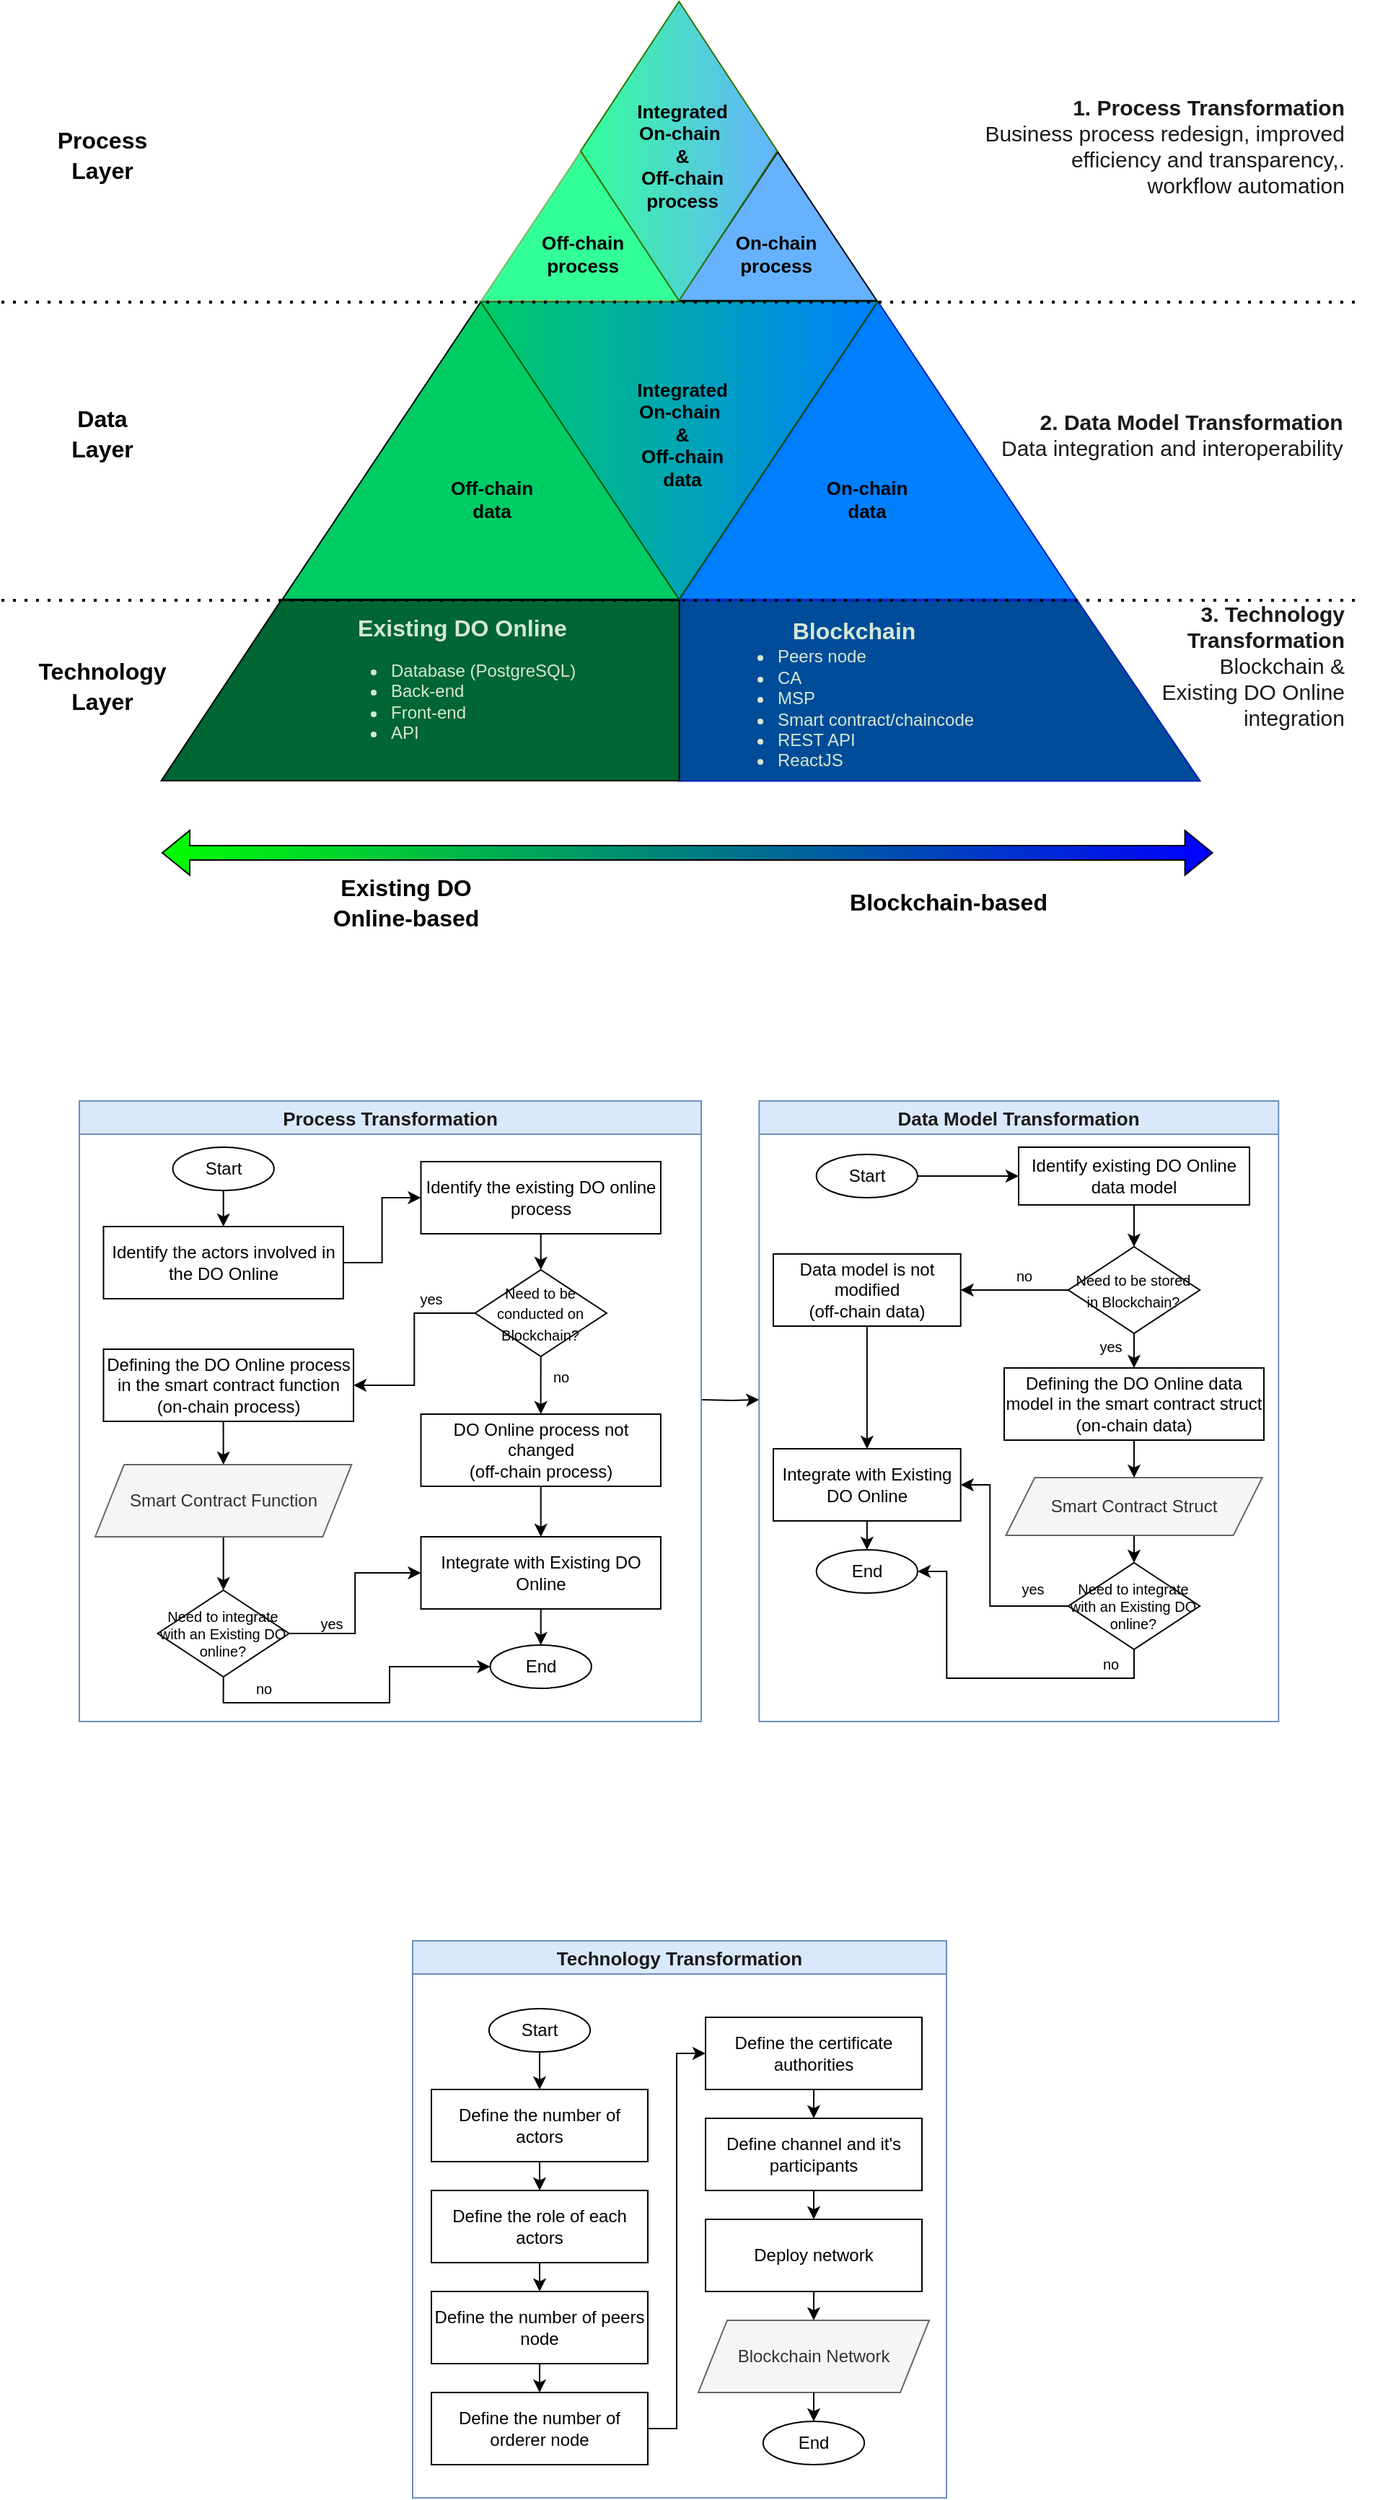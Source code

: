 <mxfile version="21.6.1" type="github">
  <diagram name="Page-1" id="T2A-GawpZ_qJLsvUHE60">
    <mxGraphModel dx="2350" dy="1990" grid="1" gridSize="10" guides="1" tooltips="1" connect="1" arrows="1" fold="1" page="1" pageScale="1" pageWidth="850" pageHeight="1100" math="0" shadow="0">
      <root>
        <mxCell id="0" />
        <mxCell id="1" parent="0" />
        <mxCell id="yezaKidyv2OO5n8ayiB5-225" style="edgeStyle=orthogonalEdgeStyle;rounded=0;orthogonalLoop=1;jettySize=auto;html=1;exitX=1;exitY=0.5;exitDx=0;exitDy=0;entryX=0;entryY=0.5;entryDx=0;entryDy=0;" parent="1" edge="1">
          <mxGeometry relative="1" as="geometry">
            <mxPoint x="440" y="349" as="sourcePoint" />
            <mxPoint x="480.16" y="349" as="targetPoint" />
          </mxGeometry>
        </mxCell>
        <mxCell id="yezaKidyv2OO5n8ayiB5-102" value="&lt;b style=&quot;border-color: var(--border-color); color: rgb(26, 26, 26); text-align: right;&quot;&gt;&lt;font style=&quot;font-size: 13px;&quot;&gt;Process Transformation&lt;/font&gt;&lt;/b&gt;" style="swimlane;whiteSpace=wrap;html=1;fillColor=#dae8fc;strokeColor=#6c8ebf;" parent="1" vertex="1">
          <mxGeometry x="9" y="142" width="431" height="430" as="geometry">
            <mxRectangle x="50" y="200" width="230" height="30" as="alternateBounds" />
          </mxGeometry>
        </mxCell>
        <mxCell id="yezaKidyv2OO5n8ayiB5-156" value="Defining the DO Online process in the smart contract function&lt;br&gt;(on-chain process)" style="rounded=0;whiteSpace=wrap;html=1;labelBorderColor=none;" parent="yezaKidyv2OO5n8ayiB5-102" vertex="1">
          <mxGeometry x="16.73" y="172" width="173.27" height="50" as="geometry" />
        </mxCell>
        <mxCell id="FigCAO-AqFFWCJ8DLBKD-21" style="edgeStyle=orthogonalEdgeStyle;rounded=0;orthogonalLoop=1;jettySize=auto;html=1;exitX=0.5;exitY=1;exitDx=0;exitDy=0;entryX=0.5;entryY=0;entryDx=0;entryDy=0;" parent="yezaKidyv2OO5n8ayiB5-102" source="yezaKidyv2OO5n8ayiB5-158" target="FigCAO-AqFFWCJ8DLBKD-6" edge="1">
          <mxGeometry relative="1" as="geometry" />
        </mxCell>
        <mxCell id="yezaKidyv2OO5n8ayiB5-158" value="&lt;div&gt;Smart Contract Function&lt;/div&gt;" style="shape=parallelogram;perimeter=parallelogramPerimeter;whiteSpace=wrap;html=1;fixedSize=1;fillColor=#f5f5f5;fontColor=#333333;strokeColor=#666666;" parent="yezaKidyv2OO5n8ayiB5-102" vertex="1">
          <mxGeometry x="11.0" y="252" width="177.69" height="50" as="geometry" />
        </mxCell>
        <mxCell id="yezaKidyv2OO5n8ayiB5-159" style="edgeStyle=orthogonalEdgeStyle;rounded=0;orthogonalLoop=1;jettySize=auto;html=1;exitX=0.5;exitY=1;exitDx=0;exitDy=0;entryX=0.5;entryY=0;entryDx=0;entryDy=0;" parent="yezaKidyv2OO5n8ayiB5-102" source="yezaKidyv2OO5n8ayiB5-156" target="yezaKidyv2OO5n8ayiB5-158" edge="1">
          <mxGeometry relative="1" as="geometry" />
        </mxCell>
        <mxCell id="FigCAO-AqFFWCJ8DLBKD-2" style="edgeStyle=orthogonalEdgeStyle;rounded=0;orthogonalLoop=1;jettySize=auto;html=1;exitX=1;exitY=0.5;exitDx=0;exitDy=0;entryX=0;entryY=0.5;entryDx=0;entryDy=0;" parent="yezaKidyv2OO5n8ayiB5-102" source="yezaKidyv2OO5n8ayiB5-161" target="yezaKidyv2OO5n8ayiB5-162" edge="1">
          <mxGeometry relative="1" as="geometry" />
        </mxCell>
        <mxCell id="yezaKidyv2OO5n8ayiB5-161" value="Identify the actors involved in the DO Online" style="rounded=0;whiteSpace=wrap;html=1;labelBorderColor=none;" parent="yezaKidyv2OO5n8ayiB5-102" vertex="1">
          <mxGeometry x="16.73" y="87" width="166.22" height="50" as="geometry" />
        </mxCell>
        <mxCell id="FigCAO-AqFFWCJ8DLBKD-3" style="edgeStyle=orthogonalEdgeStyle;rounded=0;orthogonalLoop=1;jettySize=auto;html=1;exitX=0.5;exitY=1;exitDx=0;exitDy=0;entryX=0.5;entryY=0;entryDx=0;entryDy=0;" parent="yezaKidyv2OO5n8ayiB5-102" target="FigCAO-AqFFWCJ8DLBKD-1" edge="1">
          <mxGeometry relative="1" as="geometry">
            <mxPoint x="319.85" y="87" as="sourcePoint" />
          </mxGeometry>
        </mxCell>
        <mxCell id="yezaKidyv2OO5n8ayiB5-162" value="Identify the existing DO online process" style="rounded=0;whiteSpace=wrap;html=1;labelBorderColor=none;" parent="yezaKidyv2OO5n8ayiB5-102" vertex="1">
          <mxGeometry x="236.74" y="42" width="166.22" height="50" as="geometry" />
        </mxCell>
        <mxCell id="FigCAO-AqFFWCJ8DLBKD-4" style="edgeStyle=orthogonalEdgeStyle;rounded=0;orthogonalLoop=1;jettySize=auto;html=1;exitX=0;exitY=0.5;exitDx=0;exitDy=0;" parent="yezaKidyv2OO5n8ayiB5-102" source="FigCAO-AqFFWCJ8DLBKD-1" target="yezaKidyv2OO5n8ayiB5-156" edge="1">
          <mxGeometry relative="1" as="geometry" />
        </mxCell>
        <mxCell id="FigCAO-AqFFWCJ8DLBKD-7" style="edgeStyle=orthogonalEdgeStyle;rounded=0;orthogonalLoop=1;jettySize=auto;html=1;exitX=0.5;exitY=1;exitDx=0;exitDy=0;entryX=0.5;entryY=0;entryDx=0;entryDy=0;" parent="yezaKidyv2OO5n8ayiB5-102" source="FigCAO-AqFFWCJ8DLBKD-1" target="FigCAO-AqFFWCJ8DLBKD-5" edge="1">
          <mxGeometry relative="1" as="geometry" />
        </mxCell>
        <mxCell id="FigCAO-AqFFWCJ8DLBKD-1" value="&lt;font size=&quot;1&quot;&gt;Need to be conducted on Blockchain?&lt;/font&gt;" style="rhombus;whiteSpace=wrap;html=1;" parent="yezaKidyv2OO5n8ayiB5-102" vertex="1">
          <mxGeometry x="274.27" y="117" width="91.16" height="60" as="geometry" />
        </mxCell>
        <mxCell id="FigCAO-AqFFWCJ8DLBKD-23" style="edgeStyle=orthogonalEdgeStyle;rounded=0;orthogonalLoop=1;jettySize=auto;html=1;exitX=0.5;exitY=1;exitDx=0;exitDy=0;entryX=0.5;entryY=0;entryDx=0;entryDy=0;" parent="yezaKidyv2OO5n8ayiB5-102" source="FigCAO-AqFFWCJ8DLBKD-5" target="FigCAO-AqFFWCJ8DLBKD-18" edge="1">
          <mxGeometry relative="1" as="geometry" />
        </mxCell>
        <mxCell id="FigCAO-AqFFWCJ8DLBKD-5" value="DO Online process not changed&lt;br&gt;(off-chain process)" style="rounded=0;whiteSpace=wrap;html=1;labelBorderColor=none;" parent="yezaKidyv2OO5n8ayiB5-102" vertex="1">
          <mxGeometry x="236.74" y="217" width="166.22" height="50" as="geometry" />
        </mxCell>
        <mxCell id="FigCAO-AqFFWCJ8DLBKD-25" style="edgeStyle=orthogonalEdgeStyle;rounded=0;orthogonalLoop=1;jettySize=auto;html=1;exitX=1;exitY=0.5;exitDx=0;exitDy=0;entryX=0;entryY=0.5;entryDx=0;entryDy=0;" parent="yezaKidyv2OO5n8ayiB5-102" source="FigCAO-AqFFWCJ8DLBKD-6" target="FigCAO-AqFFWCJ8DLBKD-18" edge="1">
          <mxGeometry relative="1" as="geometry" />
        </mxCell>
        <mxCell id="FigCAO-AqFFWCJ8DLBKD-27" style="edgeStyle=orthogonalEdgeStyle;rounded=0;orthogonalLoop=1;jettySize=auto;html=1;exitX=0.5;exitY=1;exitDx=0;exitDy=0;entryX=0;entryY=0.5;entryDx=0;entryDy=0;" parent="yezaKidyv2OO5n8ayiB5-102" source="FigCAO-AqFFWCJ8DLBKD-6" target="FigCAO-AqFFWCJ8DLBKD-22" edge="1">
          <mxGeometry relative="1" as="geometry">
            <Array as="points">
              <mxPoint x="100" y="417" />
              <mxPoint x="215" y="417" />
              <mxPoint x="215" y="392" />
            </Array>
          </mxGeometry>
        </mxCell>
        <mxCell id="FigCAO-AqFFWCJ8DLBKD-6" value="&lt;font style=&quot;font-size: 10px;&quot;&gt;Need to integrate with an Existing DO online?&lt;/font&gt;" style="rhombus;whiteSpace=wrap;html=1;fontSize=10;" parent="yezaKidyv2OO5n8ayiB5-102" vertex="1">
          <mxGeometry x="54.26" y="339" width="91.16" height="60" as="geometry" />
        </mxCell>
        <mxCell id="FigCAO-AqFFWCJ8DLBKD-16" value="yes" style="text;html=1;strokeColor=none;fillColor=none;align=center;verticalAlign=middle;whiteSpace=wrap;rounded=0;fontSize=10;" parent="yezaKidyv2OO5n8ayiB5-102" vertex="1">
          <mxGeometry x="214.27" y="122" width="60" height="30" as="geometry" />
        </mxCell>
        <mxCell id="FigCAO-AqFFWCJ8DLBKD-17" value="no" style="text;html=1;strokeColor=none;fillColor=none;align=center;verticalAlign=middle;whiteSpace=wrap;rounded=0;fontSize=10;" parent="yezaKidyv2OO5n8ayiB5-102" vertex="1">
          <mxGeometry x="304.43" y="176" width="60" height="30" as="geometry" />
        </mxCell>
        <mxCell id="FigCAO-AqFFWCJ8DLBKD-24" style="edgeStyle=orthogonalEdgeStyle;rounded=0;orthogonalLoop=1;jettySize=auto;html=1;exitX=0.5;exitY=1;exitDx=0;exitDy=0;entryX=0.5;entryY=0;entryDx=0;entryDy=0;" parent="yezaKidyv2OO5n8ayiB5-102" source="FigCAO-AqFFWCJ8DLBKD-18" target="FigCAO-AqFFWCJ8DLBKD-22" edge="1">
          <mxGeometry relative="1" as="geometry" />
        </mxCell>
        <mxCell id="FigCAO-AqFFWCJ8DLBKD-18" value="Integrate with Existing DO Online" style="rounded=0;whiteSpace=wrap;html=1;labelBorderColor=none;" parent="yezaKidyv2OO5n8ayiB5-102" vertex="1">
          <mxGeometry x="236.74" y="302" width="166.22" height="50" as="geometry" />
        </mxCell>
        <mxCell id="FigCAO-AqFFWCJ8DLBKD-20" style="edgeStyle=orthogonalEdgeStyle;rounded=0;orthogonalLoop=1;jettySize=auto;html=1;exitX=0.5;exitY=1;exitDx=0;exitDy=0;entryX=0.5;entryY=0;entryDx=0;entryDy=0;" parent="yezaKidyv2OO5n8ayiB5-102" source="FigCAO-AqFFWCJ8DLBKD-19" target="yezaKidyv2OO5n8ayiB5-161" edge="1">
          <mxGeometry relative="1" as="geometry" />
        </mxCell>
        <mxCell id="FigCAO-AqFFWCJ8DLBKD-19" value="Start" style="ellipse;whiteSpace=wrap;html=1;" parent="yezaKidyv2OO5n8ayiB5-102" vertex="1">
          <mxGeometry x="64.76" y="32" width="70.16" height="30" as="geometry" />
        </mxCell>
        <mxCell id="FigCAO-AqFFWCJ8DLBKD-22" value="End" style="ellipse;whiteSpace=wrap;html=1;" parent="yezaKidyv2OO5n8ayiB5-102" vertex="1">
          <mxGeometry x="284.77" y="377" width="70.16" height="30" as="geometry" />
        </mxCell>
        <mxCell id="FigCAO-AqFFWCJ8DLBKD-26" value="yes" style="text;html=1;strokeColor=none;fillColor=none;align=center;verticalAlign=middle;whiteSpace=wrap;rounded=0;fontSize=10;" parent="yezaKidyv2OO5n8ayiB5-102" vertex="1">
          <mxGeometry x="145.42" y="347" width="60" height="30" as="geometry" />
        </mxCell>
        <mxCell id="FigCAO-AqFFWCJ8DLBKD-29" value="no" style="text;html=1;strokeColor=none;fillColor=none;align=center;verticalAlign=middle;whiteSpace=wrap;rounded=0;fontSize=10;" parent="yezaKidyv2OO5n8ayiB5-102" vertex="1">
          <mxGeometry x="97.92" y="392" width="60" height="30" as="geometry" />
        </mxCell>
        <mxCell id="yezaKidyv2OO5n8ayiB5-183" value="&lt;b style=&quot;border-color: var(--border-color); color: rgb(26, 26, 26); text-align: right;&quot;&gt;&lt;font style=&quot;font-size: 13px;&quot;&gt;Data Model Transformation&lt;/font&gt;&lt;/b&gt;" style="swimlane;whiteSpace=wrap;html=1;fillColor=#dae8fc;strokeColor=#6c8ebf;" parent="1" vertex="1">
          <mxGeometry x="480.16" y="142" width="360.0" height="430" as="geometry" />
        </mxCell>
        <mxCell id="FigCAO-AqFFWCJ8DLBKD-39" style="edgeStyle=orthogonalEdgeStyle;rounded=0;orthogonalLoop=1;jettySize=auto;html=1;exitX=0.5;exitY=1;exitDx=0;exitDy=0;entryX=0.5;entryY=0;entryDx=0;entryDy=0;" parent="yezaKidyv2OO5n8ayiB5-183" source="yezaKidyv2OO5n8ayiB5-185" target="FigCAO-AqFFWCJ8DLBKD-32" edge="1">
          <mxGeometry relative="1" as="geometry" />
        </mxCell>
        <mxCell id="yezaKidyv2OO5n8ayiB5-185" value="Identify existing DO Online data model" style="rounded=0;whiteSpace=wrap;html=1;labelBorderColor=none;" parent="yezaKidyv2OO5n8ayiB5-183" vertex="1">
          <mxGeometry x="179.84" y="32" width="160" height="40" as="geometry" />
        </mxCell>
        <mxCell id="FigCAO-AqFFWCJ8DLBKD-51" style="edgeStyle=orthogonalEdgeStyle;rounded=0;orthogonalLoop=1;jettySize=auto;html=1;exitX=1;exitY=0.5;exitDx=0;exitDy=0;entryX=0;entryY=0.5;entryDx=0;entryDy=0;" parent="yezaKidyv2OO5n8ayiB5-183" source="FigCAO-AqFFWCJ8DLBKD-31" target="yezaKidyv2OO5n8ayiB5-185" edge="1">
          <mxGeometry relative="1" as="geometry" />
        </mxCell>
        <mxCell id="FigCAO-AqFFWCJ8DLBKD-31" value="Start" style="ellipse;whiteSpace=wrap;html=1;" parent="yezaKidyv2OO5n8ayiB5-183" vertex="1">
          <mxGeometry x="39.68" y="37" width="70.16" height="30" as="geometry" />
        </mxCell>
        <mxCell id="FigCAO-AqFFWCJ8DLBKD-40" style="edgeStyle=orthogonalEdgeStyle;rounded=0;orthogonalLoop=1;jettySize=auto;html=1;exitX=0.5;exitY=1;exitDx=0;exitDy=0;entryX=0.5;entryY=0;entryDx=0;entryDy=0;" parent="yezaKidyv2OO5n8ayiB5-183" source="FigCAO-AqFFWCJ8DLBKD-32" target="FigCAO-AqFFWCJ8DLBKD-36" edge="1">
          <mxGeometry relative="1" as="geometry" />
        </mxCell>
        <mxCell id="FigCAO-AqFFWCJ8DLBKD-52" style="edgeStyle=orthogonalEdgeStyle;rounded=0;orthogonalLoop=1;jettySize=auto;html=1;exitX=0;exitY=0.5;exitDx=0;exitDy=0;entryX=1;entryY=0.5;entryDx=0;entryDy=0;" parent="yezaKidyv2OO5n8ayiB5-183" source="FigCAO-AqFFWCJ8DLBKD-32" target="FigCAO-AqFFWCJ8DLBKD-44" edge="1">
          <mxGeometry relative="1" as="geometry" />
        </mxCell>
        <mxCell id="FigCAO-AqFFWCJ8DLBKD-32" value="&lt;font size=&quot;1&quot;&gt;Need to be stored in Blockchain?&lt;/font&gt;" style="rhombus;whiteSpace=wrap;html=1;" parent="yezaKidyv2OO5n8ayiB5-183" vertex="1">
          <mxGeometry x="214.26" y="101" width="91.16" height="60" as="geometry" />
        </mxCell>
        <mxCell id="FigCAO-AqFFWCJ8DLBKD-49" style="edgeStyle=orthogonalEdgeStyle;rounded=0;orthogonalLoop=1;jettySize=auto;html=1;exitX=0.5;exitY=1;exitDx=0;exitDy=0;entryX=0.5;entryY=0;entryDx=0;entryDy=0;" parent="yezaKidyv2OO5n8ayiB5-183" source="FigCAO-AqFFWCJ8DLBKD-36" target="FigCAO-AqFFWCJ8DLBKD-37" edge="1">
          <mxGeometry relative="1" as="geometry" />
        </mxCell>
        <mxCell id="FigCAO-AqFFWCJ8DLBKD-36" value="Defining the DO Online data model in the smart contract struct&lt;br&gt;(on-chain data)" style="rounded=0;whiteSpace=wrap;html=1;labelBorderColor=none;" parent="yezaKidyv2OO5n8ayiB5-183" vertex="1">
          <mxGeometry x="169.84" y="185" width="180" height="50" as="geometry" />
        </mxCell>
        <mxCell id="FigCAO-AqFFWCJ8DLBKD-50" style="edgeStyle=orthogonalEdgeStyle;rounded=0;orthogonalLoop=1;jettySize=auto;html=1;exitX=0.5;exitY=1;exitDx=0;exitDy=0;entryX=0.5;entryY=0;entryDx=0;entryDy=0;" parent="yezaKidyv2OO5n8ayiB5-183" source="FigCAO-AqFFWCJ8DLBKD-37" target="FigCAO-AqFFWCJ8DLBKD-43" edge="1">
          <mxGeometry relative="1" as="geometry" />
        </mxCell>
        <mxCell id="FigCAO-AqFFWCJ8DLBKD-37" value="&lt;div&gt;Smart Contract Struct&lt;/div&gt;" style="shape=parallelogram;perimeter=parallelogramPerimeter;whiteSpace=wrap;html=1;fixedSize=1;fillColor=#f5f5f5;fontColor=#333333;strokeColor=#666666;" parent="yezaKidyv2OO5n8ayiB5-183" vertex="1">
          <mxGeometry x="171" y="261" width="177.69" height="40" as="geometry" />
        </mxCell>
        <mxCell id="FigCAO-AqFFWCJ8DLBKD-53" style="edgeStyle=orthogonalEdgeStyle;rounded=0;orthogonalLoop=1;jettySize=auto;html=1;exitX=0;exitY=0.5;exitDx=0;exitDy=0;entryX=1;entryY=0.5;entryDx=0;entryDy=0;" parent="yezaKidyv2OO5n8ayiB5-183" source="FigCAO-AqFFWCJ8DLBKD-43" target="FigCAO-AqFFWCJ8DLBKD-45" edge="1">
          <mxGeometry relative="1" as="geometry">
            <Array as="points">
              <mxPoint x="160" y="350" />
              <mxPoint x="160" y="266" />
            </Array>
          </mxGeometry>
        </mxCell>
        <mxCell id="FigCAO-AqFFWCJ8DLBKD-54" style="edgeStyle=orthogonalEdgeStyle;rounded=0;orthogonalLoop=1;jettySize=auto;html=1;exitX=0.5;exitY=1;exitDx=0;exitDy=0;entryX=1;entryY=0.5;entryDx=0;entryDy=0;" parent="yezaKidyv2OO5n8ayiB5-183" source="FigCAO-AqFFWCJ8DLBKD-43" target="FigCAO-AqFFWCJ8DLBKD-48" edge="1">
          <mxGeometry relative="1" as="geometry">
            <Array as="points">
              <mxPoint x="260" y="400" />
              <mxPoint x="130" y="400" />
              <mxPoint x="130" y="326" />
            </Array>
          </mxGeometry>
        </mxCell>
        <mxCell id="FigCAO-AqFFWCJ8DLBKD-43" value="Need to integrate with an Existing DO online?" style="rhombus;whiteSpace=wrap;html=1;fontSize=10;" parent="yezaKidyv2OO5n8ayiB5-183" vertex="1">
          <mxGeometry x="214.26" y="320" width="91.16" height="60" as="geometry" />
        </mxCell>
        <mxCell id="FigCAO-AqFFWCJ8DLBKD-44" value="Data model is not modified&lt;br&gt;(off-chain data)" style="rounded=0;whiteSpace=wrap;html=1;labelBorderColor=none;" parent="yezaKidyv2OO5n8ayiB5-183" vertex="1">
          <mxGeometry x="9.84" y="106" width="129.84" height="50" as="geometry" />
        </mxCell>
        <mxCell id="FigCAO-AqFFWCJ8DLBKD-55" style="edgeStyle=orthogonalEdgeStyle;rounded=0;orthogonalLoop=1;jettySize=auto;html=1;exitX=0.5;exitY=1;exitDx=0;exitDy=0;entryX=0.5;entryY=0;entryDx=0;entryDy=0;" parent="yezaKidyv2OO5n8ayiB5-183" source="FigCAO-AqFFWCJ8DLBKD-45" target="FigCAO-AqFFWCJ8DLBKD-48" edge="1">
          <mxGeometry relative="1" as="geometry" />
        </mxCell>
        <mxCell id="FigCAO-AqFFWCJ8DLBKD-45" value="Integrate with Existing DO Online" style="rounded=0;whiteSpace=wrap;html=1;labelBorderColor=none;" parent="yezaKidyv2OO5n8ayiB5-183" vertex="1">
          <mxGeometry x="9.84" y="241" width="129.84" height="50" as="geometry" />
        </mxCell>
        <mxCell id="FigCAO-AqFFWCJ8DLBKD-47" style="edgeStyle=orthogonalEdgeStyle;rounded=0;orthogonalLoop=1;jettySize=auto;html=1;exitX=0.5;exitY=1;exitDx=0;exitDy=0;entryX=0.5;entryY=0;entryDx=0;entryDy=0;" parent="yezaKidyv2OO5n8ayiB5-183" source="FigCAO-AqFFWCJ8DLBKD-44" target="FigCAO-AqFFWCJ8DLBKD-45" edge="1">
          <mxGeometry relative="1" as="geometry" />
        </mxCell>
        <mxCell id="FigCAO-AqFFWCJ8DLBKD-48" value="End" style="ellipse;whiteSpace=wrap;html=1;" parent="yezaKidyv2OO5n8ayiB5-183" vertex="1">
          <mxGeometry x="39.68" y="311" width="70.16" height="30" as="geometry" />
        </mxCell>
        <mxCell id="FigCAO-AqFFWCJ8DLBKD-56" value="no" style="text;html=1;strokeColor=none;fillColor=none;align=center;verticalAlign=middle;whiteSpace=wrap;rounded=0;fontSize=10;" parent="yezaKidyv2OO5n8ayiB5-183" vertex="1">
          <mxGeometry x="154.26" y="106" width="60" height="30" as="geometry" />
        </mxCell>
        <mxCell id="FigCAO-AqFFWCJ8DLBKD-57" value="yes" style="text;html=1;strokeColor=none;fillColor=none;align=center;verticalAlign=middle;whiteSpace=wrap;rounded=0;fontSize=10;" parent="yezaKidyv2OO5n8ayiB5-183" vertex="1">
          <mxGeometry x="214.26" y="155" width="60" height="30" as="geometry" />
        </mxCell>
        <mxCell id="FigCAO-AqFFWCJ8DLBKD-58" value="yes" style="text;html=1;strokeColor=none;fillColor=none;align=center;verticalAlign=middle;whiteSpace=wrap;rounded=0;fontSize=10;" parent="yezaKidyv2OO5n8ayiB5-183" vertex="1">
          <mxGeometry x="159.84" y="323" width="60" height="30" as="geometry" />
        </mxCell>
        <mxCell id="FigCAO-AqFFWCJ8DLBKD-59" value="no" style="text;html=1;strokeColor=none;fillColor=none;align=center;verticalAlign=middle;whiteSpace=wrap;rounded=0;fontSize=10;" parent="yezaKidyv2OO5n8ayiB5-183" vertex="1">
          <mxGeometry x="214.26" y="375" width="60" height="30" as="geometry" />
        </mxCell>
        <mxCell id="yezaKidyv2OO5n8ayiB5-214" value="&lt;b style=&quot;border-color: var(--border-color); color: rgb(26, 26, 26); text-align: right;&quot;&gt;&lt;font style=&quot;font-size: 13px;&quot;&gt;Technology Transformation&lt;/font&gt;&lt;/b&gt;" style="swimlane;whiteSpace=wrap;html=1;fillColor=#dae8fc;strokeColor=#6c8ebf;" parent="1" vertex="1">
          <mxGeometry x="240" y="724" width="370" height="386" as="geometry" />
        </mxCell>
        <mxCell id="yezaKidyv2OO5n8ayiB5-228" value="Define the number of actors" style="rounded=0;whiteSpace=wrap;html=1;labelBorderColor=none;" parent="yezaKidyv2OO5n8ayiB5-214" vertex="1">
          <mxGeometry x="13" y="103" width="150" height="50" as="geometry" />
        </mxCell>
        <mxCell id="yezaKidyv2OO5n8ayiB5-230" value="Define the role of each actors" style="rounded=0;whiteSpace=wrap;html=1;labelBorderColor=none;" parent="yezaKidyv2OO5n8ayiB5-214" vertex="1">
          <mxGeometry x="13" y="173" width="150" height="50" as="geometry" />
        </mxCell>
        <mxCell id="yezaKidyv2OO5n8ayiB5-237" style="edgeStyle=orthogonalEdgeStyle;rounded=0;orthogonalLoop=1;jettySize=auto;html=1;exitX=0.5;exitY=1;exitDx=0;exitDy=0;entryX=0.5;entryY=0;entryDx=0;entryDy=0;" parent="yezaKidyv2OO5n8ayiB5-214" source="yezaKidyv2OO5n8ayiB5-228" target="yezaKidyv2OO5n8ayiB5-230" edge="1">
          <mxGeometry relative="1" as="geometry" />
        </mxCell>
        <mxCell id="yezaKidyv2OO5n8ayiB5-231" value="Define the number of peers node" style="rounded=0;whiteSpace=wrap;html=1;labelBorderColor=none;" parent="yezaKidyv2OO5n8ayiB5-214" vertex="1">
          <mxGeometry x="13" y="243" width="150" height="50" as="geometry" />
        </mxCell>
        <mxCell id="yezaKidyv2OO5n8ayiB5-238" style="edgeStyle=orthogonalEdgeStyle;rounded=0;orthogonalLoop=1;jettySize=auto;html=1;exitX=0.5;exitY=1;exitDx=0;exitDy=0;entryX=0.5;entryY=0;entryDx=0;entryDy=0;" parent="yezaKidyv2OO5n8ayiB5-214" source="yezaKidyv2OO5n8ayiB5-230" target="yezaKidyv2OO5n8ayiB5-231" edge="1">
          <mxGeometry relative="1" as="geometry" />
        </mxCell>
        <mxCell id="yezaKidyv2OO5n8ayiB5-232" value="Define the number of orderer node" style="rounded=0;whiteSpace=wrap;html=1;labelBorderColor=none;" parent="yezaKidyv2OO5n8ayiB5-214" vertex="1">
          <mxGeometry x="13" y="313" width="150" height="50" as="geometry" />
        </mxCell>
        <mxCell id="yezaKidyv2OO5n8ayiB5-239" style="edgeStyle=orthogonalEdgeStyle;rounded=0;orthogonalLoop=1;jettySize=auto;html=1;exitX=0.5;exitY=1;exitDx=0;exitDy=0;entryX=0.5;entryY=0;entryDx=0;entryDy=0;" parent="yezaKidyv2OO5n8ayiB5-214" source="yezaKidyv2OO5n8ayiB5-231" target="yezaKidyv2OO5n8ayiB5-232" edge="1">
          <mxGeometry relative="1" as="geometry" />
        </mxCell>
        <mxCell id="yezaKidyv2OO5n8ayiB5-233" value="Define the certificate authorities" style="rounded=0;whiteSpace=wrap;html=1;labelBorderColor=none;" parent="yezaKidyv2OO5n8ayiB5-214" vertex="1">
          <mxGeometry x="203.0" y="53" width="150" height="50" as="geometry" />
        </mxCell>
        <mxCell id="yezaKidyv2OO5n8ayiB5-240" style="edgeStyle=orthogonalEdgeStyle;rounded=0;orthogonalLoop=1;jettySize=auto;html=1;exitX=1;exitY=0.5;exitDx=0;exitDy=0;entryX=0;entryY=0.5;entryDx=0;entryDy=0;" parent="yezaKidyv2OO5n8ayiB5-214" source="yezaKidyv2OO5n8ayiB5-232" target="yezaKidyv2OO5n8ayiB5-233" edge="1">
          <mxGeometry relative="1" as="geometry" />
        </mxCell>
        <mxCell id="yezaKidyv2OO5n8ayiB5-234" value="Define channel and it&#39;s participants" style="rounded=0;whiteSpace=wrap;html=1;labelBorderColor=none;" parent="yezaKidyv2OO5n8ayiB5-214" vertex="1">
          <mxGeometry x="203.0" y="123" width="150" height="50" as="geometry" />
        </mxCell>
        <mxCell id="yezaKidyv2OO5n8ayiB5-244" style="edgeStyle=orthogonalEdgeStyle;rounded=0;orthogonalLoop=1;jettySize=auto;html=1;exitX=0.5;exitY=1;exitDx=0;exitDy=0;entryX=0.5;entryY=0;entryDx=0;entryDy=0;" parent="yezaKidyv2OO5n8ayiB5-214" source="yezaKidyv2OO5n8ayiB5-233" target="yezaKidyv2OO5n8ayiB5-234" edge="1">
          <mxGeometry relative="1" as="geometry" />
        </mxCell>
        <mxCell id="yezaKidyv2OO5n8ayiB5-235" value="Deploy network" style="rounded=0;whiteSpace=wrap;html=1;labelBorderColor=none;" parent="yezaKidyv2OO5n8ayiB5-214" vertex="1">
          <mxGeometry x="203.0" y="193" width="150" height="50" as="geometry" />
        </mxCell>
        <mxCell id="yezaKidyv2OO5n8ayiB5-242" style="edgeStyle=orthogonalEdgeStyle;rounded=0;orthogonalLoop=1;jettySize=auto;html=1;exitX=0.5;exitY=1;exitDx=0;exitDy=0;entryX=0.5;entryY=0;entryDx=0;entryDy=0;" parent="yezaKidyv2OO5n8ayiB5-214" source="yezaKidyv2OO5n8ayiB5-234" target="yezaKidyv2OO5n8ayiB5-235" edge="1">
          <mxGeometry relative="1" as="geometry" />
        </mxCell>
        <mxCell id="yezaKidyv2OO5n8ayiB5-236" value="Blockchain Network" style="shape=parallelogram;perimeter=parallelogramPerimeter;whiteSpace=wrap;html=1;fixedSize=1;fillColor=#f5f5f5;fontColor=#333333;strokeColor=#666666;" parent="yezaKidyv2OO5n8ayiB5-214" vertex="1">
          <mxGeometry x="198.0" y="263" width="160" height="50" as="geometry" />
        </mxCell>
        <mxCell id="yezaKidyv2OO5n8ayiB5-243" style="edgeStyle=orthogonalEdgeStyle;rounded=0;orthogonalLoop=1;jettySize=auto;html=1;exitX=0.5;exitY=1;exitDx=0;exitDy=0;entryX=0.5;entryY=0;entryDx=0;entryDy=0;" parent="yezaKidyv2OO5n8ayiB5-214" source="yezaKidyv2OO5n8ayiB5-235" target="yezaKidyv2OO5n8ayiB5-236" edge="1">
          <mxGeometry relative="1" as="geometry" />
        </mxCell>
        <mxCell id="FigCAO-AqFFWCJ8DLBKD-66" style="edgeStyle=orthogonalEdgeStyle;rounded=0;orthogonalLoop=1;jettySize=auto;html=1;exitX=0.5;exitY=1;exitDx=0;exitDy=0;entryX=0.5;entryY=0;entryDx=0;entryDy=0;" parent="yezaKidyv2OO5n8ayiB5-214" source="FigCAO-AqFFWCJ8DLBKD-60" target="yezaKidyv2OO5n8ayiB5-228" edge="1">
          <mxGeometry relative="1" as="geometry" />
        </mxCell>
        <mxCell id="FigCAO-AqFFWCJ8DLBKD-60" value="Start" style="ellipse;whiteSpace=wrap;html=1;" parent="yezaKidyv2OO5n8ayiB5-214" vertex="1">
          <mxGeometry x="52.92" y="47" width="70.16" height="30" as="geometry" />
        </mxCell>
        <mxCell id="FigCAO-AqFFWCJ8DLBKD-62" value="End" style="ellipse;whiteSpace=wrap;html=1;" parent="yezaKidyv2OO5n8ayiB5-214" vertex="1">
          <mxGeometry x="242.92" y="333" width="70.16" height="30" as="geometry" />
        </mxCell>
        <mxCell id="FigCAO-AqFFWCJ8DLBKD-67" style="edgeStyle=orthogonalEdgeStyle;rounded=0;orthogonalLoop=1;jettySize=auto;html=1;exitX=0.5;exitY=1;exitDx=0;exitDy=0;entryX=0.5;entryY=0;entryDx=0;entryDy=0;" parent="yezaKidyv2OO5n8ayiB5-214" source="yezaKidyv2OO5n8ayiB5-236" target="FigCAO-AqFFWCJ8DLBKD-62" edge="1">
          <mxGeometry relative="1" as="geometry" />
        </mxCell>
        <mxCell id="iU5nzJZfHMQESBjlXghP-52" value="" style="group" parent="1" vertex="1" connectable="0">
          <mxGeometry x="66" y="-620" width="839.65" height="658.63" as="geometry" />
        </mxCell>
        <mxCell id="iU5nzJZfHMQESBjlXghP-32" value="" style="triangle;whiteSpace=wrap;html=1;rotation=-90;fillColor=#00CC66;" parent="iU5nzJZfHMQESBjlXghP-52" vertex="1">
          <mxGeometry x="118.179" y="173.58" width="206.345" height="275.127" as="geometry" />
        </mxCell>
        <mxCell id="iU5nzJZfHMQESBjlXghP-33" value="" style="triangle;whiteSpace=wrap;html=1;rotation=-90;fillColor=#007FFF;fontColor=#ffffff;strokeColor=#001DBC;" parent="iU5nzJZfHMQESBjlXghP-52" vertex="1">
          <mxGeometry x="393.306" y="173.58" width="206.345" height="275.127" as="geometry" />
        </mxCell>
        <mxCell id="iU5nzJZfHMQESBjlXghP-34" value="" style="triangle;whiteSpace=wrap;html=1;rotation=-90;flipV=0;flipH=1;fillColor=#00CC66;fontColor=#ffffff;strokeColor=#005700;gradientColor=#007FFF;gradientDirection=south;" parent="iU5nzJZfHMQESBjlXghP-52" vertex="1">
          <mxGeometry x="255.43" y="173.58" width="206.345" height="275.127" as="geometry" />
        </mxCell>
        <mxCell id="iU5nzJZfHMQESBjlXghP-35" value="" style="triangle;whiteSpace=wrap;html=1;rotation=-90;fillColor=#33FF99;strokeColor=#82b366;" parent="iU5nzJZfHMQESBjlXghP-52" vertex="1">
          <mxGeometry x="238.847" y="87.115" width="103.06" height="137.414" as="geometry" />
        </mxCell>
        <mxCell id="iU5nzJZfHMQESBjlXghP-40" value="" style="triangle;whiteSpace=wrap;html=1;rotation=-90;fillColor=#66B2FF;" parent="iU5nzJZfHMQESBjlXghP-52" vertex="1">
          <mxGeometry x="375.485" y="87.115" width="103.06" height="137.414" as="geometry" />
        </mxCell>
        <mxCell id="iU5nzJZfHMQESBjlXghP-41" value="" style="rhombus;whiteSpace=wrap;html=1;fillColor=#33FF99;fontColor=#ffffff;strokeColor=#2D7600;gradientColor=#66B2FF;gradientDirection=east;" parent="iU5nzJZfHMQESBjlXghP-52" vertex="1">
          <mxGeometry x="290.446" width="136.313" height="207.346" as="geometry" />
        </mxCell>
        <mxCell id="iU5nzJZfHMQESBjlXghP-50" value="" style="shape=manualInput;whiteSpace=wrap;html=1;rotation=90;size=85;fillColor=#004C99;fontColor=#ffffff;strokeColor=#001DBC;" parent="iU5nzJZfHMQESBjlXghP-52" vertex="1">
          <mxGeometry x="476.39" y="296.89" width="125.06" height="361.74" as="geometry" />
        </mxCell>
        <mxCell id="iU5nzJZfHMQESBjlXghP-51" value="" style="shape=manualInput;whiteSpace=wrap;html=1;rotation=90;size=83;flipV=1;fillColor=#006633;" parent="iU5nzJZfHMQESBjlXghP-52" vertex="1">
          <mxGeometry x="116.79" y="298.01" width="125.06" height="359" as="geometry" />
        </mxCell>
        <mxCell id="iU5nzJZfHMQESBjlXghP-53" value="" style="shape=flexArrow;endArrow=classic;startArrow=classic;html=1;rounded=0;fillColor=#00FF00;gradientColor=#0000FF;gradientDirection=east;" parent="iU5nzJZfHMQESBjlXghP-52" edge="1">
          <mxGeometry width="100" height="100" relative="1" as="geometry">
            <mxPoint y="590" as="sourcePoint" />
            <mxPoint x="728.8" y="590" as="targetPoint" />
          </mxGeometry>
        </mxCell>
        <mxCell id="iU5nzJZfHMQESBjlXghP-18" value="&lt;b style=&quot;font-size: 13px;&quot;&gt;Off-chain&lt;br&gt;data&lt;/b&gt;" style="text;html=1;strokeColor=none;fillColor=none;align=center;verticalAlign=middle;whiteSpace=wrap;rounded=0;fontSize=13;" parent="iU5nzJZfHMQESBjlXghP-52" vertex="1">
          <mxGeometry x="184.0" y="330" width="90" height="30" as="geometry" />
        </mxCell>
        <mxCell id="iU5nzJZfHMQESBjlXghP-16" value="&lt;b style=&quot;font-size: 13px;&quot;&gt;On-chain&lt;br&gt;data&lt;/b&gt;" style="text;html=1;strokeColor=none;fillColor=none;align=center;verticalAlign=middle;whiteSpace=wrap;rounded=0;fontSize=13;" parent="iU5nzJZfHMQESBjlXghP-52" vertex="1">
          <mxGeometry x="444.0" y="330" width="90" height="30" as="geometry" />
        </mxCell>
        <mxCell id="iU5nzJZfHMQESBjlXghP-15" value="&lt;b style=&quot;font-size: 13px;&quot;&gt;Off-chain&lt;br&gt;process&lt;/b&gt;" style="text;html=1;strokeColor=none;fillColor=none;align=center;verticalAlign=middle;whiteSpace=wrap;rounded=0;fontSize=13;" parent="iU5nzJZfHMQESBjlXghP-52" vertex="1">
          <mxGeometry x="247.0" y="160" width="90" height="30" as="geometry" />
        </mxCell>
        <mxCell id="iU5nzJZfHMQESBjlXghP-14" value="&lt;b style=&quot;font-size: 13px;&quot;&gt;On-chain&lt;br&gt;process&lt;/b&gt;" style="text;html=1;strokeColor=none;fillColor=none;align=center;verticalAlign=middle;whiteSpace=wrap;rounded=0;fontSize=13;" parent="iU5nzJZfHMQESBjlXghP-52" vertex="1">
          <mxGeometry x="380.62" y="160" width="90" height="30" as="geometry" />
        </mxCell>
        <mxCell id="iU5nzJZfHMQESBjlXghP-57" value="" style="endArrow=none;dashed=1;html=1;dashPattern=1 3;strokeWidth=2;rounded=0;" parent="iU5nzJZfHMQESBjlXghP-52" edge="1">
          <mxGeometry width="50" height="50" relative="1" as="geometry">
            <mxPoint x="-111" y="208.35" as="sourcePoint" />
            <mxPoint x="829" y="208.35" as="targetPoint" />
          </mxGeometry>
        </mxCell>
        <mxCell id="iU5nzJZfHMQESBjlXghP-58" value="" style="endArrow=none;dashed=1;html=1;dashPattern=1 3;strokeWidth=2;rounded=0;" parent="iU5nzJZfHMQESBjlXghP-52" edge="1">
          <mxGeometry width="50" height="50" relative="1" as="geometry">
            <mxPoint x="-111" y="415" as="sourcePoint" />
            <mxPoint x="829" y="415" as="targetPoint" />
          </mxGeometry>
        </mxCell>
        <mxCell id="iU5nzJZfHMQESBjlXghP-60" value="&lt;b style=&quot;font-size: 16px;&quot;&gt;Blockchain-based&lt;br&gt;&lt;/b&gt;" style="text;html=1;strokeColor=none;fillColor=none;align=center;verticalAlign=middle;whiteSpace=wrap;rounded=0;fontSize=17;" parent="iU5nzJZfHMQESBjlXghP-52" vertex="1">
          <mxGeometry x="476.39" y="610" width="138.54" height="30" as="geometry" />
        </mxCell>
        <mxCell id="iU5nzJZfHMQESBjlXghP-61" value="&lt;b style=&quot;font-size: 16px;&quot;&gt;Existing DO Online-based&lt;br&gt;&lt;/b&gt;" style="text;html=1;strokeColor=none;fillColor=none;align=center;verticalAlign=middle;whiteSpace=wrap;rounded=0;fontSize=17;" parent="iU5nzJZfHMQESBjlXghP-52" vertex="1">
          <mxGeometry x="100.31" y="610" width="138.54" height="30" as="geometry" />
        </mxCell>
        <mxCell id="iU5nzJZfHMQESBjlXghP-62" value="&lt;div style=&quot;&quot;&gt;&lt;div style=&quot;text-align: right; font-size: 15px;&quot;&gt;&lt;b style=&quot;font-size: 15px;&quot;&gt;1. Process Transformation&lt;/b&gt;&lt;/div&gt;&lt;div style=&quot;text-align: right;&quot;&gt;Business process redesign,&amp;nbsp;improved efficiency and transparency,.&lt;/div&gt;&lt;div style=&quot;text-align: right;&quot;&gt;workflow automation&lt;/div&gt;&lt;/div&gt;" style="text;html=1;strokeColor=none;fillColor=none;align=left;verticalAlign=middle;whiteSpace=wrap;rounded=0;fontSize=15;fontColor=#1A1A1A;" parent="iU5nzJZfHMQESBjlXghP-52" vertex="1">
          <mxGeometry x="550" y="60" width="270" height="80" as="geometry" />
        </mxCell>
        <mxCell id="iU5nzJZfHMQESBjlXghP-63" value="&lt;div style=&quot;&quot;&gt;&lt;div style=&quot;text-align: right; font-size: 15px;&quot;&gt;&lt;b style=&quot;font-size: 15px;&quot;&gt;2. Data Model Transformation&lt;/b&gt;&lt;/div&gt;&lt;div style=&quot;text-align: right;&quot;&gt;Data&amp;nbsp;integration and interoperability&lt;br&gt;&lt;/div&gt;&lt;/div&gt;" style="text;html=1;strokeColor=none;fillColor=none;align=left;verticalAlign=middle;whiteSpace=wrap;rounded=0;fontSize=15;fontColor=#1A1A1A;" parent="iU5nzJZfHMQESBjlXghP-52" vertex="1">
          <mxGeometry x="580" y="260" width="240" height="80" as="geometry" />
        </mxCell>
        <mxCell id="iU5nzJZfHMQESBjlXghP-64" value="&lt;div style=&quot;&quot;&gt;&lt;div style=&quot;text-align: right; font-size: 15px;&quot;&gt;&lt;b style=&quot;font-size: 15px;&quot;&gt;3. Technology Transformation&lt;/b&gt;&lt;/div&gt;&lt;div style=&quot;text-align: right;&quot;&gt;Blockchain &amp;amp; Existing DO Online integration&lt;br&gt;&lt;/div&gt;&lt;/div&gt;" style="text;html=1;strokeColor=none;fillColor=none;align=left;verticalAlign=middle;whiteSpace=wrap;rounded=0;fontSize=15;fontColor=#1A1A1A;" parent="iU5nzJZfHMQESBjlXghP-52" vertex="1">
          <mxGeometry x="680" y="420" width="140" height="80" as="geometry" />
        </mxCell>
        <mxCell id="iU5nzJZfHMQESBjlXghP-24" value="&lt;b style=&quot;font-size: 16px;&quot;&gt;Existing DO Online&lt;br&gt;&lt;/b&gt;" style="text;html=1;strokeColor=none;fillColor=none;align=center;verticalAlign=middle;whiteSpace=wrap;rounded=0;fontSize=17;fontColor=#D5E8D4;" parent="iU5nzJZfHMQESBjlXghP-52" vertex="1">
          <mxGeometry x="127" y="420" width="163.45" height="30" as="geometry" />
        </mxCell>
        <mxCell id="iU5nzJZfHMQESBjlXghP-10" value="&lt;b style=&quot;font-size: 13px;&quot;&gt;Integrated On-chain&amp;nbsp; &amp;amp; &lt;br&gt;Off-chain process&lt;/b&gt;" style="text;html=1;strokeColor=none;fillColor=none;align=center;verticalAlign=middle;whiteSpace=wrap;rounded=0;fontSize=13;" parent="1" vertex="1">
          <mxGeometry x="397.32" y="-528" width="60" height="30" as="geometry" />
        </mxCell>
        <mxCell id="iU5nzJZfHMQESBjlXghP-19" value="&lt;b style=&quot;font-size: 13px;&quot;&gt;Integrated On-chain&amp;nbsp; &amp;amp; &lt;br&gt;Off-chain data&lt;/b&gt;" style="text;html=1;strokeColor=none;fillColor=none;align=center;verticalAlign=middle;whiteSpace=wrap;rounded=0;fontSize=13;" parent="1" vertex="1">
          <mxGeometry x="397.32" y="-335" width="60" height="30" as="geometry" />
        </mxCell>
        <mxCell id="iU5nzJZfHMQESBjlXghP-22" value="&lt;b style=&quot;font-size: 16px;&quot;&gt;Blockchain&lt;br&gt;&lt;/b&gt;" style="text;html=1;strokeColor=none;fillColor=none;align=center;verticalAlign=middle;whiteSpace=wrap;rounded=0;fontSize=17;fontColor=#D5E8D4;" parent="1" vertex="1">
          <mxGeometry x="481.34" y="-198" width="130" height="30" as="geometry" />
        </mxCell>
        <mxCell id="iU5nzJZfHMQESBjlXghP-23" value="&lt;div style=&quot;font-size: 12px;&quot;&gt;&lt;ul style=&quot;font-size: 12px;&quot;&gt;&lt;li style=&quot;font-size: 12px;&quot;&gt;&lt;span style=&quot;background-color: initial; font-size: 12px;&quot;&gt;Peers node&lt;/span&gt;&lt;/li&gt;&lt;li style=&quot;font-size: 12px;&quot;&gt;&lt;span style=&quot;background-color: initial; font-size: 12px;&quot;&gt;CA&lt;/span&gt;&lt;/li&gt;&lt;li style=&quot;font-size: 12px;&quot;&gt;&lt;span style=&quot;background-color: initial; font-size: 12px;&quot;&gt;MSP&lt;/span&gt;&lt;/li&gt;&lt;li style=&quot;font-size: 12px;&quot;&gt;&lt;span style=&quot;background-color: initial; font-size: 12px;&quot;&gt;Smart contract/chaincode&lt;/span&gt;&lt;/li&gt;&lt;li style=&quot;font-size: 12px;&quot;&gt;&lt;span style=&quot;background-color: initial; font-size: 12px;&quot;&gt;REST API&lt;/span&gt;&lt;/li&gt;&lt;li style=&quot;font-size: 12px;&quot;&gt;&lt;span style=&quot;background-color: initial; font-size: 12px;&quot;&gt;ReactJS&lt;/span&gt;&lt;/li&gt;&lt;/ul&gt;&lt;/div&gt;" style="text;html=1;strokeColor=none;fillColor=none;align=left;verticalAlign=middle;whiteSpace=wrap;rounded=0;fontSize=12;fontColor=#D5E8D4;" parent="1" vertex="1">
          <mxGeometry x="451.07" y="-170" width="240" height="80" as="geometry" />
        </mxCell>
        <mxCell id="iU5nzJZfHMQESBjlXghP-25" value="&lt;div style=&quot;font-size: 12px;&quot;&gt;&lt;ul style=&quot;font-size: 12px;&quot;&gt;&lt;li style=&quot;font-size: 12px;&quot;&gt;Database (PostgreSQL)&lt;/li&gt;&lt;li style=&quot;font-size: 12px;&quot;&gt;Back-end&lt;/li&gt;&lt;li style=&quot;font-size: 12px;&quot;&gt;Front-end&lt;/li&gt;&lt;li style=&quot;font-size: 12px;&quot;&gt;API&lt;/li&gt;&lt;/ul&gt;&lt;/div&gt;" style="text;html=1;strokeColor=none;fillColor=none;align=left;verticalAlign=middle;whiteSpace=wrap;rounded=0;fontSize=12;fontColor=#D5E8D4;" parent="1" vertex="1">
          <mxGeometry x="183.18" y="-170" width="240" height="70" as="geometry" />
        </mxCell>
        <mxCell id="iU5nzJZfHMQESBjlXghP-54" value="&lt;b style=&quot;font-size: 16px;&quot;&gt;Technology Layer&lt;br&gt;&lt;/b&gt;" style="text;html=1;strokeColor=none;fillColor=none;align=center;verticalAlign=middle;whiteSpace=wrap;rounded=0;fontSize=17;" parent="1" vertex="1">
          <mxGeometry x="-40.0" y="-160" width="130" height="30" as="geometry" />
        </mxCell>
        <mxCell id="iU5nzJZfHMQESBjlXghP-55" value="&lt;b style=&quot;font-size: 16px;&quot;&gt;Data&lt;br&gt;Layer&lt;br&gt;&lt;/b&gt;" style="text;html=1;strokeColor=none;fillColor=none;align=center;verticalAlign=middle;whiteSpace=wrap;rounded=0;fontSize=17;" parent="1" vertex="1">
          <mxGeometry x="-40.0" y="-335" width="130" height="30" as="geometry" />
        </mxCell>
        <mxCell id="iU5nzJZfHMQESBjlXghP-56" value="&lt;b style=&quot;font-size: 16px;&quot;&gt;Process&lt;br&gt;Layer&lt;br&gt;&lt;/b&gt;" style="text;html=1;strokeColor=none;fillColor=none;align=center;verticalAlign=middle;whiteSpace=wrap;rounded=0;fontSize=17;" parent="1" vertex="1">
          <mxGeometry x="-40.0" y="-528" width="130" height="30" as="geometry" />
        </mxCell>
      </root>
    </mxGraphModel>
  </diagram>
</mxfile>
